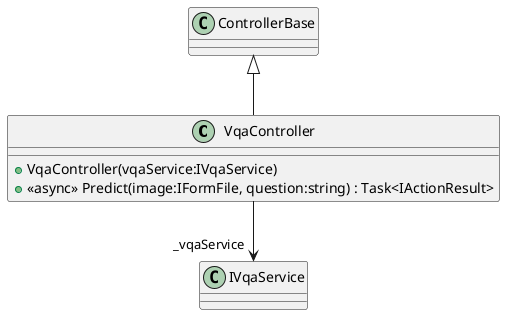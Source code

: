 @startuml
class VqaController {
    + VqaController(vqaService:IVqaService)
    + <<async>> Predict(image:IFormFile, question:string) : Task<IActionResult>
}
ControllerBase <|-- VqaController
VqaController --> "_vqaService" IVqaService
@enduml
